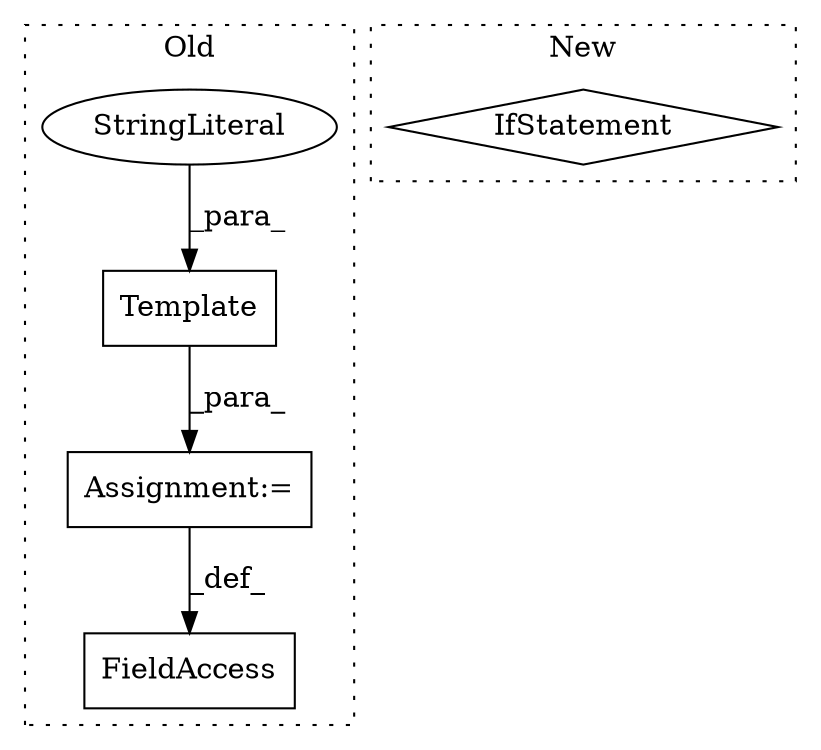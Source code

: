 digraph G {
subgraph cluster0 {
1 [label="Template" a="32" s="9046,9608" l="9,1" shape="box"];
3 [label="Assignment:=" a="7" s="9045" l="1" shape="box"];
4 [label="FieldAccess" a="22" s="9028" l="17" shape="box"];
5 [label="StringLiteral" a="45" s="9055" l="553" shape="ellipse"];
label = "Old";
style="dotted";
}
subgraph cluster1 {
2 [label="IfStatement" a="25" s="9961" l="25" shape="diamond"];
label = "New";
style="dotted";
}
1 -> 3 [label="_para_"];
3 -> 4 [label="_def_"];
5 -> 1 [label="_para_"];
}